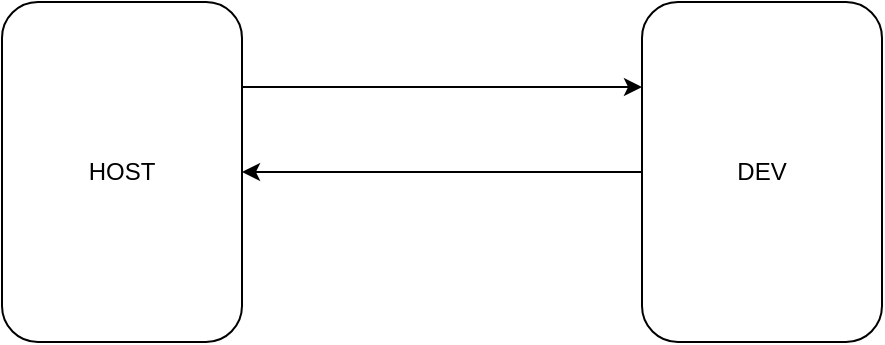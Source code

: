 <mxfile>
    <diagram id="n4yoMa775TB45TuBg3XL" name="Page-1">
        <mxGraphModel dx="1144" dy="698" grid="1" gridSize="10" guides="1" tooltips="1" connect="1" arrows="1" fold="1" page="1" pageScale="1" pageWidth="850" pageHeight="1100" math="0" shadow="0">
            <root>
                <mxCell id="0"/>
                <mxCell id="1" parent="0"/>
                <mxCell id="4" style="edgeStyle=none;html=1;" edge="1" parent="1" source="2" target="3">
                    <mxGeometry relative="1" as="geometry"/>
                </mxCell>
                <mxCell id="2" value="DEV" style="rounded=1;whiteSpace=wrap;html=1;" vertex="1" parent="1">
                    <mxGeometry x="490" y="310" width="120" height="170" as="geometry"/>
                </mxCell>
                <mxCell id="5" style="edgeStyle=none;html=1;exitX=1;exitY=0.25;exitDx=0;exitDy=0;entryX=0;entryY=0.25;entryDx=0;entryDy=0;" edge="1" parent="1" source="3" target="2">
                    <mxGeometry relative="1" as="geometry"/>
                </mxCell>
                <mxCell id="3" value="HOST" style="rounded=1;whiteSpace=wrap;html=1;" vertex="1" parent="1">
                    <mxGeometry x="170" y="310" width="120" height="170" as="geometry"/>
                </mxCell>
            </root>
        </mxGraphModel>
    </diagram>
</mxfile>